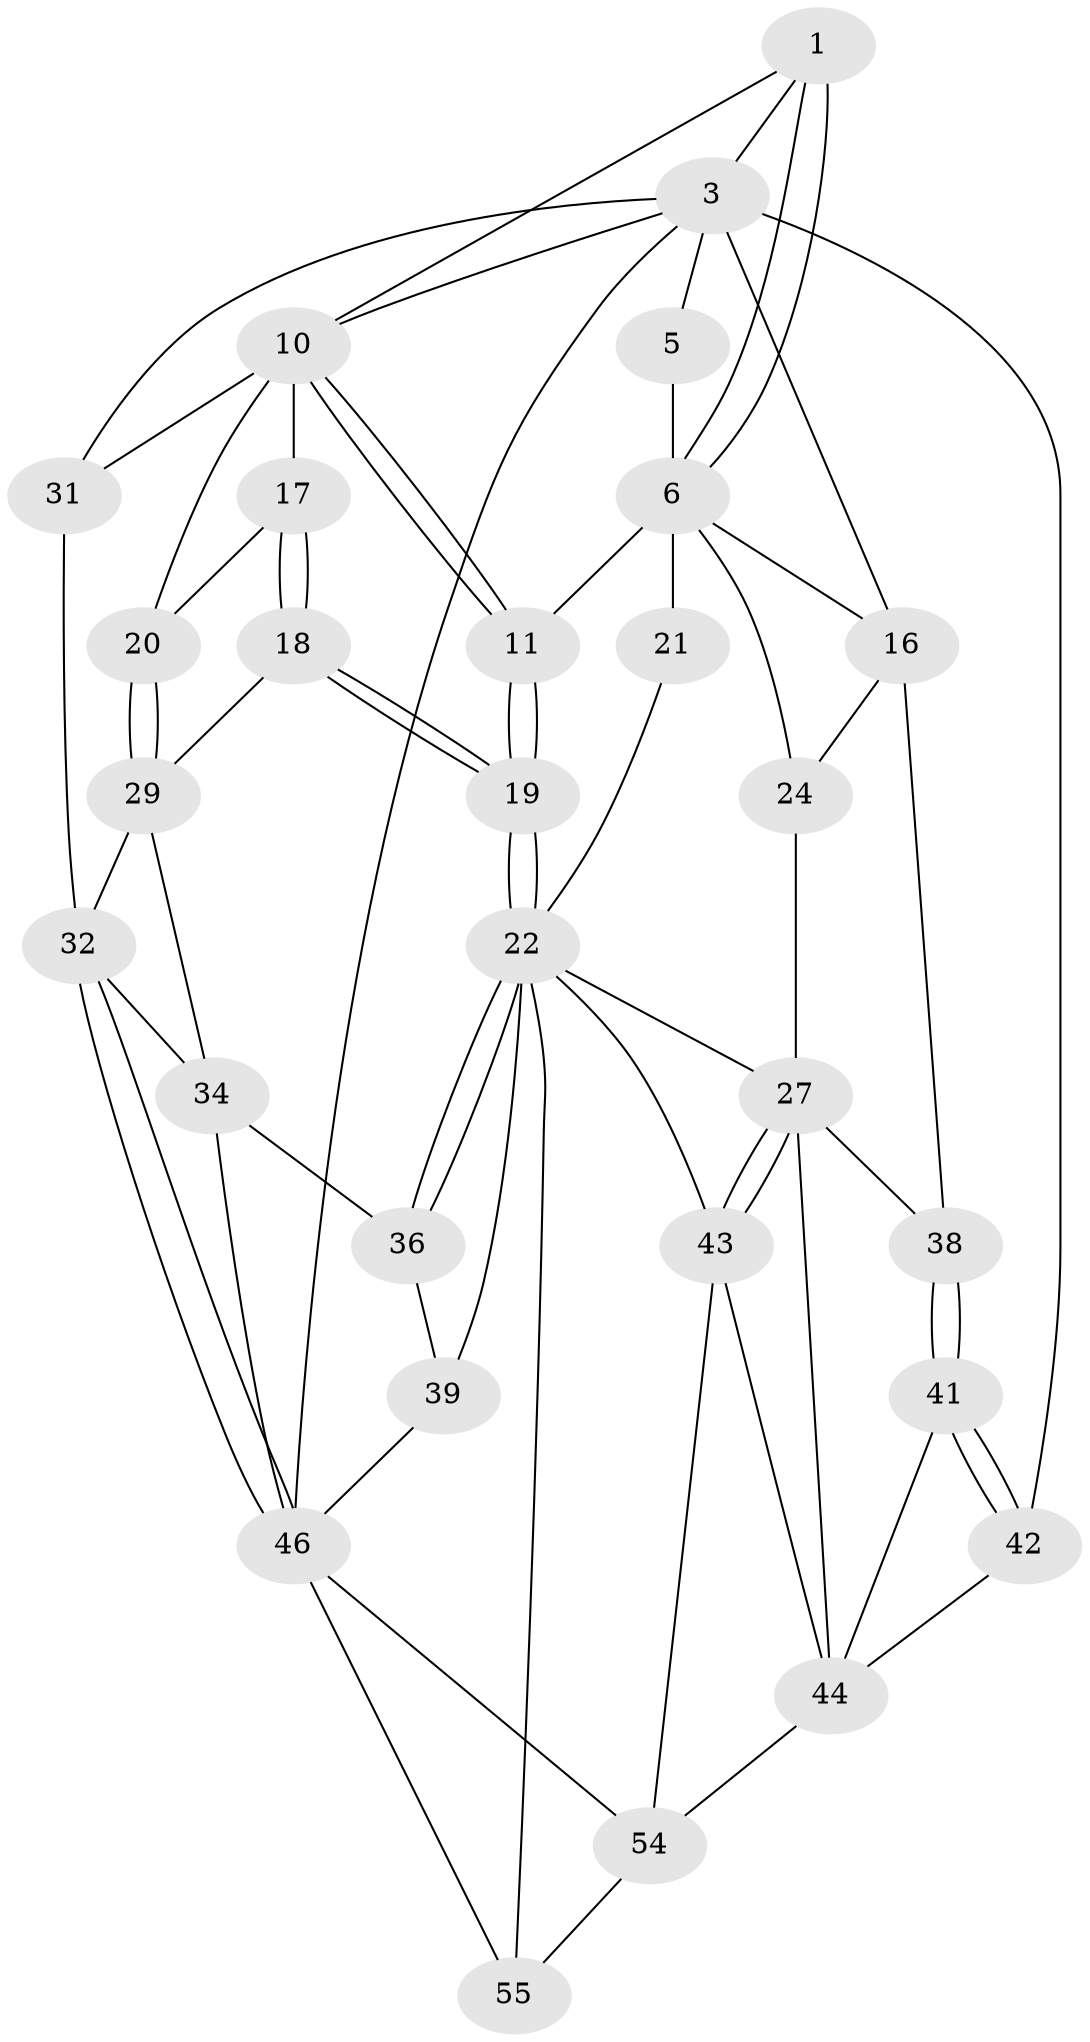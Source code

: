 // original degree distribution, {3: 0.034482758620689655, 4: 0.29310344827586204, 6: 0.25862068965517243, 5: 0.41379310344827586}
// Generated by graph-tools (version 1.1) at 2025/17/03/09/25 04:17:16]
// undirected, 29 vertices, 68 edges
graph export_dot {
graph [start="1"]
  node [color=gray90,style=filled];
  1 [pos="+0.3961690868290296+0",super="+2"];
  3 [pos="+1+0",super="+58+4"];
  5 [pos="+0.3834364974427795+0"];
  6 [pos="+0.43699692813103+0.1616940473734569",super="+12+7"];
  10 [pos="+0.7404523232914718+0.08976477119264382",super="+13"];
  11 [pos="+0.5765631215654391+0.30679195045653573"];
  16 [pos="+0+0",super="+25"];
  17 [pos="+0.7825426422053327+0.32882581658540583"];
  18 [pos="+0.6477383731766593+0.3909360847434586"];
  19 [pos="+0.6405189815989089+0.3913834002208401"];
  20 [pos="+0.8767837459161391+0.39437595267789227"];
  21 [pos="+0.4099379566970541+0.3915737576705342"];
  22 [pos="+0.6392169996933103+0.39539683817745225",super="+23"];
  24 [pos="+0.14344155183137694+0.34836490877362636"];
  27 [pos="+0.2851686911168855+0.539460669969844",super="+28"];
  29 [pos="+0.8790032907464206+0.4235638507525376",super="+30"];
  31 [pos="+1+0.6002525742577205"];
  32 [pos="+0.935586430758908+0.514518058639066",super="+33"];
  34 [pos="+0.7913362272651174+0.5635282567100308",super="+35"];
  36 [pos="+0.6138258265562012+0.5521686189417698"];
  38 [pos="+0+0.6225592020937457"];
  39 [pos="+0.5543093694912846+0.5870566241154628",super="+50"];
  41 [pos="+0+1"];
  42 [pos="+0+1"];
  43 [pos="+0.22658194846607455+0.6536205634535017",super="+49"];
  44 [pos="+0.14713863654403883+0.6467929961156978",super="+45+53"];
  46 [pos="+0.8033254755578545+0.8465747141508525",super="+51"];
  54 [pos="+0.218062738390686+1",super="+56"];
  55 [pos="+0.4618440657025442+0.7663401104062905"];
  1 -- 6;
  1 -- 6;
  1 -- 10;
  1 -- 3;
  3 -- 42 [weight=2];
  3 -- 31;
  3 -- 16;
  3 -- 5;
  3 -- 10;
  3 -- 46;
  5 -- 6;
  6 -- 11;
  6 -- 21 [weight=2];
  6 -- 16;
  6 -- 24;
  10 -- 11;
  10 -- 11;
  10 -- 17;
  10 -- 20;
  10 -- 31;
  11 -- 19;
  11 -- 19;
  16 -- 24;
  16 -- 38;
  17 -- 18;
  17 -- 18;
  17 -- 20;
  18 -- 19;
  18 -- 19;
  18 -- 29;
  19 -- 22;
  19 -- 22;
  20 -- 29;
  20 -- 29;
  21 -- 22;
  22 -- 36;
  22 -- 36;
  22 -- 55;
  22 -- 27;
  22 -- 39 [weight=2];
  22 -- 43;
  24 -- 27;
  27 -- 43;
  27 -- 43;
  27 -- 44;
  27 -- 38;
  29 -- 34;
  29 -- 32;
  31 -- 32;
  32 -- 46;
  32 -- 46;
  32 -- 34;
  34 -- 36;
  34 -- 46;
  36 -- 39;
  38 -- 41;
  38 -- 41;
  39 -- 46;
  41 -- 42;
  41 -- 42;
  41 -- 44;
  42 -- 44;
  43 -- 44;
  43 -- 54;
  44 -- 54;
  46 -- 55;
  46 -- 54;
  54 -- 55;
}
